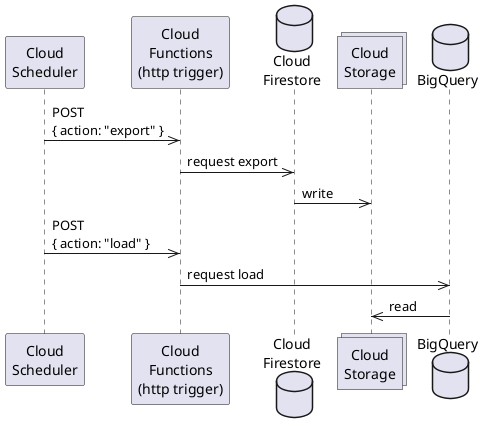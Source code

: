 @startuml sequence

participant "Cloud\nScheduler" as scheduler

participant "Cloud\nFunctions\n(http trigger)" as functions

database "Cloud\nFirestore" as firestore

collections "Cloud\nStorage" as storage

database "BigQuery" as bigquery

scheduler ->> functions : POST\n{ action: "export" }
functions ->> firestore : request export
firestore ->> storage : write

scheduler ->> functions : POST\n{ action: "load" }
functions ->> bigquery : request load
bigquery ->> storage : read

@enduml
